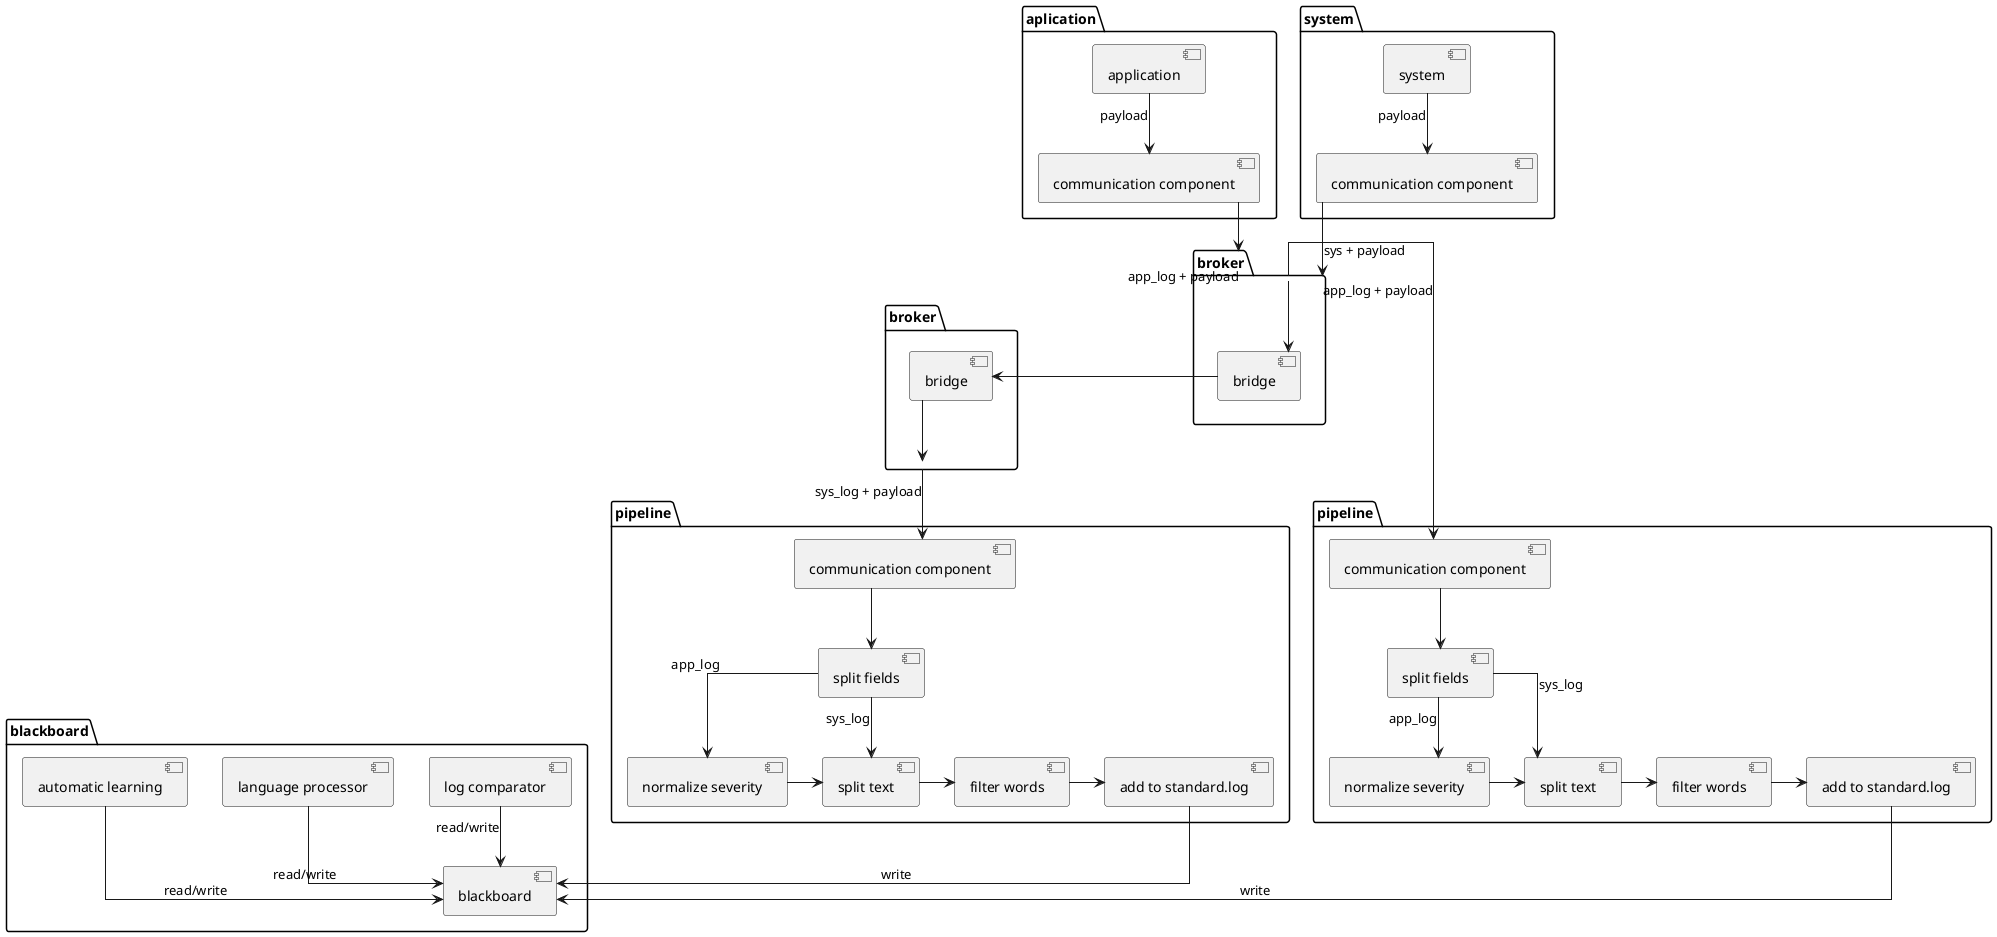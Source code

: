 @startuml
skinparam linetype polyline
skinparam linetype ortho

skinparam defaultFontName "Fira Code Retina"


package "aplication" {
[application] as app1
[communication component] as cc_application

app1 --> cc_application : payload
}

package "system" {
[system] as sys1
[communication component] as cc_system
sys1  --> cc_system : payload
}

package "broker" as brk1 {
[bridge] as bdg1
}

package "broker" as brk2 {
[bridge] as bdg2
}

package "pipeline" as p1 {
[communication component] as cc_pipeline1
[split fields] as spf1
[normalize severity] as ns1
[split text] as spt1
[filter words] as fw1
[add to standard.log] as add1

cc_pipeline1 --> spf1
spf1 --> ns1 : app_log
spf1 --> spt1 : sys_log
ns1 -> spt1
spt1 ->fw1
fw1 -> add1
}

package "pipeline" as p2 {
[communication component] as cc_pipeline2
[split fields] as spf2
[normalize severity] as ns2
[split text] as spt2
[filter words] as fw2
[add to standard.log] as add2

cc_pipeline2 --> spf2
spf2 --> ns2 : app_log
spf2 --> spt2 : sys_log
ns2 -> spt2
spt2 ->fw2
fw2 -> add2
}


package "blackboard" as BB {
[blackboard] as bb
[log comparator] as lc
[language processor] as lp
[automatic learning] as al

lc --> bb : read/write
lp --> bb : read/write
al --> bb : read/write
}


cc_application --> brk1 : app_log + payload
brk1 --> cc_pipeline1 : app_log + payload
add1 --> bb : write
cc_system --> brk1 : sys + payload
brk1 --> bdg1
bdg1 -left-> bdg2
bdg2 --> brk2
brk2 --> cc_pipeline2 : sys_log + payload
add2 --> bb : write

@enduml
